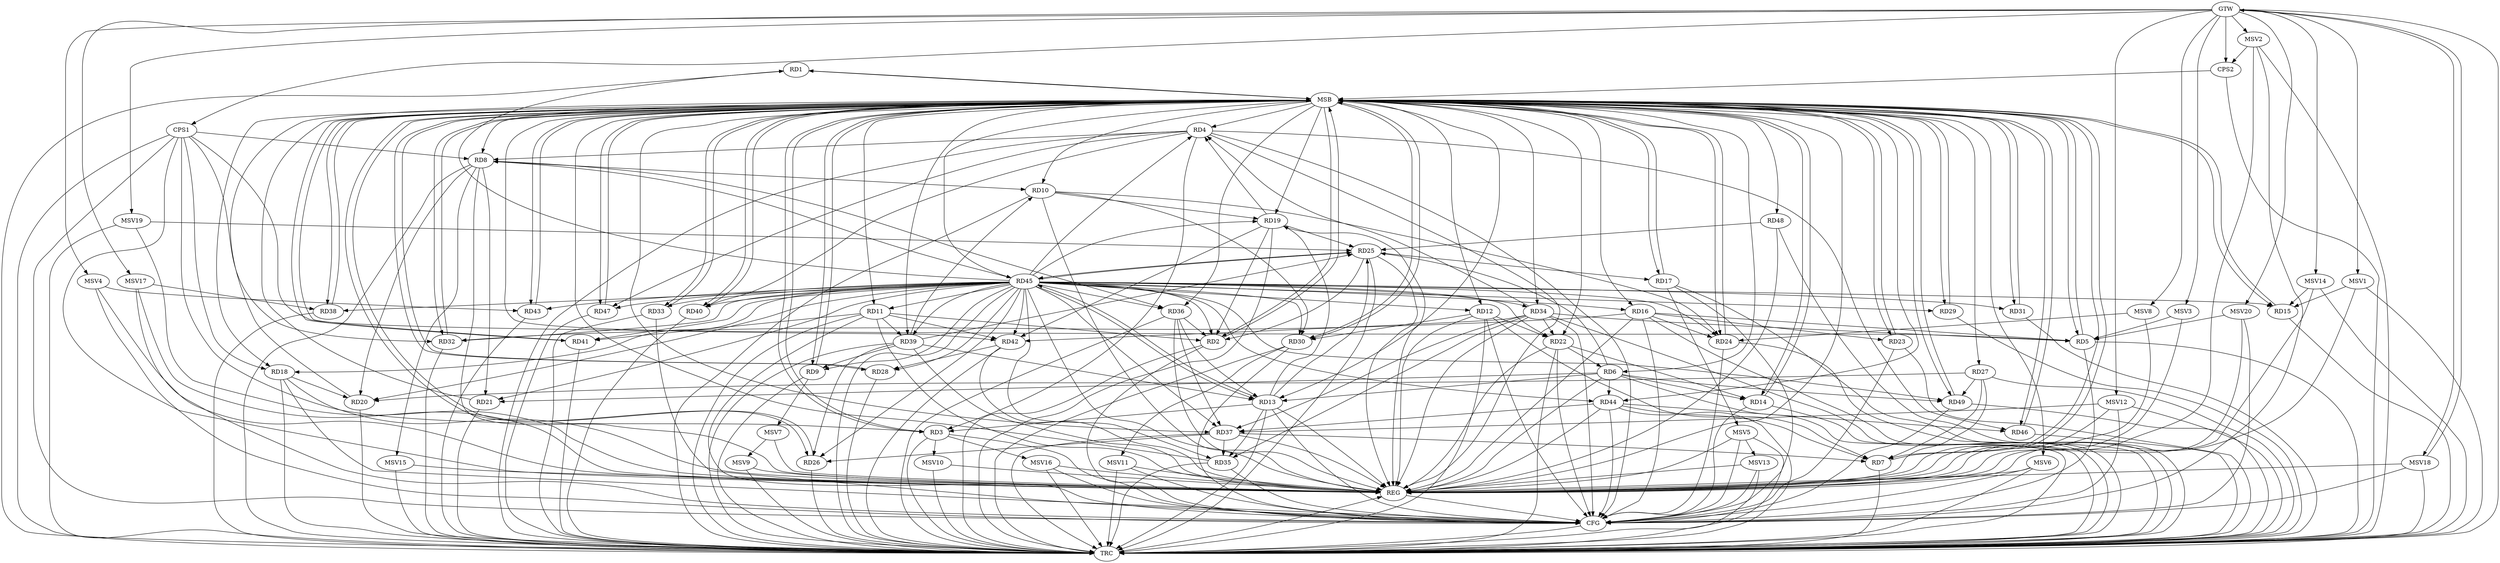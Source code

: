 strict digraph G {
  RD1 [ label="RD1" ];
  RD2 [ label="RD2" ];
  RD3 [ label="RD3" ];
  RD4 [ label="RD4" ];
  RD5 [ label="RD5" ];
  RD6 [ label="RD6" ];
  RD7 [ label="RD7" ];
  RD8 [ label="RD8" ];
  RD9 [ label="RD9" ];
  RD10 [ label="RD10" ];
  RD11 [ label="RD11" ];
  RD12 [ label="RD12" ];
  RD13 [ label="RD13" ];
  RD14 [ label="RD14" ];
  RD15 [ label="RD15" ];
  RD16 [ label="RD16" ];
  RD17 [ label="RD17" ];
  RD18 [ label="RD18" ];
  RD19 [ label="RD19" ];
  RD20 [ label="RD20" ];
  RD21 [ label="RD21" ];
  RD22 [ label="RD22" ];
  RD23 [ label="RD23" ];
  RD24 [ label="RD24" ];
  RD25 [ label="RD25" ];
  RD26 [ label="RD26" ];
  RD27 [ label="RD27" ];
  RD28 [ label="RD28" ];
  RD29 [ label="RD29" ];
  RD30 [ label="RD30" ];
  RD31 [ label="RD31" ];
  RD32 [ label="RD32" ];
  RD33 [ label="RD33" ];
  RD34 [ label="RD34" ];
  RD35 [ label="RD35" ];
  RD36 [ label="RD36" ];
  RD37 [ label="RD37" ];
  RD38 [ label="RD38" ];
  RD39 [ label="RD39" ];
  RD40 [ label="RD40" ];
  RD41 [ label="RD41" ];
  RD42 [ label="RD42" ];
  RD43 [ label="RD43" ];
  RD44 [ label="RD44" ];
  RD45 [ label="RD45" ];
  RD46 [ label="RD46" ];
  RD47 [ label="RD47" ];
  RD48 [ label="RD48" ];
  RD49 [ label="RD49" ];
  CPS1 [ label="CPS1" ];
  CPS2 [ label="CPS2" ];
  GTW [ label="GTW" ];
  REG [ label="REG" ];
  MSB [ label="MSB" ];
  CFG [ label="CFG" ];
  TRC [ label="TRC" ];
  MSV1 [ label="MSV1" ];
  MSV2 [ label="MSV2" ];
  MSV3 [ label="MSV3" ];
  MSV4 [ label="MSV4" ];
  MSV5 [ label="MSV5" ];
  MSV6 [ label="MSV6" ];
  MSV7 [ label="MSV7" ];
  MSV8 [ label="MSV8" ];
  MSV9 [ label="MSV9" ];
  MSV10 [ label="MSV10" ];
  MSV11 [ label="MSV11" ];
  MSV12 [ label="MSV12" ];
  MSV13 [ label="MSV13" ];
  MSV14 [ label="MSV14" ];
  MSV15 [ label="MSV15" ];
  MSV16 [ label="MSV16" ];
  MSV17 [ label="MSV17" ];
  MSV18 [ label="MSV18" ];
  MSV19 [ label="MSV19" ];
  MSV20 [ label="MSV20" ];
  RD11 -> RD2;
  RD19 -> RD2;
  RD25 -> RD2;
  RD36 -> RD2;
  RD45 -> RD2;
  RD4 -> RD3;
  RD13 -> RD3;
  RD4 -> RD8;
  RD19 -> RD4;
  RD34 -> RD4;
  RD4 -> RD40;
  RD4 -> RD46;
  RD4 -> RD47;
  RD16 -> RD5;
  RD34 -> RD5;
  RD6 -> RD13;
  RD6 -> RD14;
  RD6 -> RD21;
  RD22 -> RD6;
  RD6 -> RD25;
  RD6 -> RD44;
  RD6 -> RD49;
  RD12 -> RD7;
  RD27 -> RD7;
  RD37 -> RD7;
  RD44 -> RD7;
  RD8 -> RD10;
  RD8 -> RD20;
  RD8 -> RD21;
  RD8 -> RD36;
  RD39 -> RD9;
  RD10 -> RD19;
  RD10 -> RD24;
  RD10 -> RD30;
  RD39 -> RD10;
  RD11 -> RD39;
  RD11 -> RD41;
  RD11 -> RD42;
  RD12 -> RD22;
  RD12 -> RD30;
  RD13 -> RD19;
  RD13 -> RD25;
  RD13 -> RD35;
  RD36 -> RD13;
  RD39 -> RD13;
  RD13 -> RD45;
  RD22 -> RD14;
  RD16 -> RD23;
  RD16 -> RD24;
  RD16 -> RD32;
  RD25 -> RD17;
  RD18 -> RD20;
  RD19 -> RD25;
  RD19 -> RD42;
  RD27 -> RD20;
  RD34 -> RD22;
  RD45 -> RD22;
  RD39 -> RD25;
  RD25 -> RD45;
  RD45 -> RD25;
  RD48 -> RD25;
  RD37 -> RD26;
  RD39 -> RD26;
  RD27 -> RD49;
  RD42 -> RD28;
  RD45 -> RD28;
  RD45 -> RD32;
  RD34 -> RD35;
  RD34 -> RD37;
  RD34 -> RD42;
  RD37 -> RD35;
  RD36 -> RD37;
  RD45 -> RD36;
  RD44 -> RD37;
  RD45 -> RD37;
  RD45 -> RD38;
  RD45 -> RD42;
  RD44 -> RD46;
  RD45 -> RD47;
  CPS1 -> RD8;
  CPS1 -> RD5;
  CPS1 -> RD32;
  CPS1 -> RD3;
  CPS1 -> RD18;
  GTW -> CPS1;
  GTW -> CPS2;
  RD4 -> REG;
  RD6 -> REG;
  RD8 -> REG;
  RD10 -> REG;
  RD11 -> REG;
  RD12 -> REG;
  RD13 -> REG;
  RD16 -> REG;
  RD18 -> REG;
  RD19 -> REG;
  RD22 -> REG;
  RD25 -> REG;
  RD27 -> REG;
  RD34 -> REG;
  RD36 -> REG;
  RD37 -> REG;
  RD39 -> REG;
  RD42 -> REG;
  RD44 -> REG;
  RD45 -> REG;
  RD48 -> REG;
  CPS1 -> REG;
  RD1 -> MSB;
  MSB -> RD17;
  MSB -> RD38;
  MSB -> RD43;
  MSB -> REG;
  RD2 -> MSB;
  MSB -> RD1;
  MSB -> RD13;
  MSB -> RD14;
  MSB -> RD18;
  MSB -> RD19;
  MSB -> RD41;
  MSB -> RD46;
  RD3 -> MSB;
  MSB -> RD9;
  MSB -> RD28;
  MSB -> RD39;
  RD5 -> MSB;
  MSB -> RD12;
  MSB -> RD34;
  MSB -> RD40;
  MSB -> RD44;
  RD7 -> MSB;
  MSB -> RD31;
  MSB -> RD37;
  RD9 -> MSB;
  RD14 -> MSB;
  MSB -> RD6;
  MSB -> RD11;
  MSB -> RD15;
  MSB -> RD23;
  RD15 -> MSB;
  MSB -> RD4;
  MSB -> RD27;
  MSB -> RD32;
  RD17 -> MSB;
  MSB -> RD8;
  MSB -> RD33;
  MSB -> RD45;
  RD20 -> MSB;
  MSB -> RD22;
  RD21 -> MSB;
  MSB -> RD2;
  MSB -> RD29;
  RD23 -> MSB;
  RD24 -> MSB;
  RD26 -> MSB;
  MSB -> RD3;
  MSB -> RD7;
  MSB -> RD49;
  RD28 -> MSB;
  MSB -> RD10;
  MSB -> RD24;
  MSB -> RD30;
  MSB -> RD47;
  RD29 -> MSB;
  MSB -> RD36;
  RD30 -> MSB;
  RD31 -> MSB;
  RD32 -> MSB;
  RD33 -> MSB;
  RD35 -> MSB;
  MSB -> RD26;
  MSB -> RD42;
  RD38 -> MSB;
  RD40 -> MSB;
  MSB -> RD5;
  MSB -> RD16;
  RD41 -> MSB;
  RD43 -> MSB;
  RD46 -> MSB;
  MSB -> RD48;
  RD47 -> MSB;
  RD49 -> MSB;
  CPS2 -> MSB;
  RD24 -> CFG;
  RD11 -> CFG;
  RD49 -> CFG;
  RD44 -> CFG;
  RD30 -> CFG;
  CPS1 -> CFG;
  RD12 -> CFG;
  RD2 -> CFG;
  RD18 -> CFG;
  RD5 -> CFG;
  RD16 -> CFG;
  RD4 -> CFG;
  RD34 -> CFG;
  RD23 -> CFG;
  RD13 -> CFG;
  RD35 -> CFG;
  RD3 -> CFG;
  RD33 -> CFG;
  RD17 -> CFG;
  RD14 -> CFG;
  RD22 -> CFG;
  REG -> CFG;
  RD1 -> TRC;
  RD2 -> TRC;
  RD3 -> TRC;
  RD4 -> TRC;
  RD5 -> TRC;
  RD6 -> TRC;
  RD7 -> TRC;
  RD8 -> TRC;
  RD9 -> TRC;
  RD10 -> TRC;
  RD11 -> TRC;
  RD12 -> TRC;
  RD13 -> TRC;
  RD14 -> TRC;
  RD15 -> TRC;
  RD16 -> TRC;
  RD17 -> TRC;
  RD18 -> TRC;
  RD19 -> TRC;
  RD20 -> TRC;
  RD21 -> TRC;
  RD22 -> TRC;
  RD23 -> TRC;
  RD24 -> TRC;
  RD25 -> TRC;
  RD26 -> TRC;
  RD27 -> TRC;
  RD28 -> TRC;
  RD29 -> TRC;
  RD30 -> TRC;
  RD31 -> TRC;
  RD32 -> TRC;
  RD33 -> TRC;
  RD34 -> TRC;
  RD35 -> TRC;
  RD36 -> TRC;
  RD37 -> TRC;
  RD38 -> TRC;
  RD39 -> TRC;
  RD40 -> TRC;
  RD41 -> TRC;
  RD42 -> TRC;
  RD43 -> TRC;
  RD44 -> TRC;
  RD45 -> TRC;
  RD46 -> TRC;
  RD47 -> TRC;
  RD48 -> TRC;
  RD49 -> TRC;
  CPS1 -> TRC;
  CPS2 -> TRC;
  GTW -> TRC;
  CFG -> TRC;
  TRC -> REG;
  RD45 -> RD49;
  RD45 -> RD40;
  RD45 -> RD9;
  RD45 -> RD18;
  RD45 -> RD30;
  RD45 -> RD20;
  RD45 -> RD31;
  RD45 -> RD29;
  RD45 -> RD24;
  RD45 -> RD4;
  RD45 -> RD8;
  RD45 -> RD41;
  RD45 -> RD44;
  RD45 -> RD35;
  RD45 -> RD1;
  RD45 -> RD34;
  RD45 -> RD12;
  RD45 -> RD16;
  RD45 -> RD43;
  RD45 -> RD39;
  RD45 -> RD13;
  RD45 -> RD19;
  RD45 -> RD21;
  RD45 -> RD26;
  RD45 -> RD15;
  RD45 -> RD11;
  RD45 -> RD33;
  MSV1 -> RD15;
  GTW -> MSV1;
  MSV1 -> REG;
  MSV1 -> TRC;
  MSV2 -> CPS2;
  GTW -> MSV2;
  MSV2 -> REG;
  MSV2 -> TRC;
  MSV2 -> CFG;
  MSV3 -> RD5;
  GTW -> MSV3;
  MSV3 -> REG;
  MSV4 -> RD43;
  GTW -> MSV4;
  MSV4 -> REG;
  MSV4 -> CFG;
  RD17 -> MSV5;
  MSV5 -> REG;
  MSV5 -> TRC;
  MSV5 -> CFG;
  MSB -> MSV6;
  MSV6 -> REG;
  MSV6 -> TRC;
  MSV6 -> CFG;
  RD9 -> MSV7;
  MSV7 -> REG;
  MSV8 -> RD24;
  GTW -> MSV8;
  MSV8 -> REG;
  MSV7 -> MSV9;
  MSV9 -> REG;
  MSV9 -> TRC;
  RD3 -> MSV10;
  MSV10 -> REG;
  MSV10 -> TRC;
  RD30 -> MSV11;
  MSV11 -> REG;
  MSV11 -> TRC;
  MSV11 -> CFG;
  MSV12 -> RD37;
  GTW -> MSV12;
  MSV12 -> REG;
  MSV12 -> TRC;
  MSV12 -> CFG;
  MSV5 -> MSV13;
  MSV13 -> REG;
  MSV13 -> TRC;
  MSV13 -> CFG;
  MSV14 -> RD15;
  GTW -> MSV14;
  MSV14 -> REG;
  MSV14 -> TRC;
  RD8 -> MSV15;
  MSV15 -> REG;
  MSV15 -> TRC;
  RD3 -> MSV16;
  MSV16 -> REG;
  MSV16 -> TRC;
  MSV16 -> CFG;
  MSV17 -> RD38;
  GTW -> MSV17;
  MSV17 -> REG;
  MSV17 -> CFG;
  MSV18 -> GTW;
  GTW -> MSV18;
  MSV18 -> REG;
  MSV18 -> TRC;
  MSV18 -> CFG;
  MSV19 -> RD25;
  GTW -> MSV19;
  MSV19 -> REG;
  MSV19 -> TRC;
  MSV20 -> RD5;
  GTW -> MSV20;
  MSV20 -> REG;
  MSV20 -> CFG;
}
